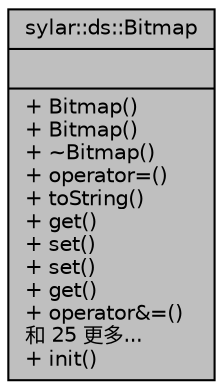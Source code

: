 digraph "sylar::ds::Bitmap"
{
 // LATEX_PDF_SIZE
  edge [fontname="Helvetica",fontsize="10",labelfontname="Helvetica",labelfontsize="10"];
  node [fontname="Helvetica",fontsize="10",shape=record];
  Node1 [label="{sylar::ds::Bitmap\n||+ Bitmap()\l+ Bitmap()\l+ ~Bitmap()\l+ operator=()\l+ toString()\l+ get()\l+ set()\l+ set()\l+ get()\l+ operator&=()\l和 25 更多...\l+ init()\l}",height=0.2,width=0.4,color="black", fillcolor="grey75", style="filled", fontcolor="black",tooltip=" "];
}
